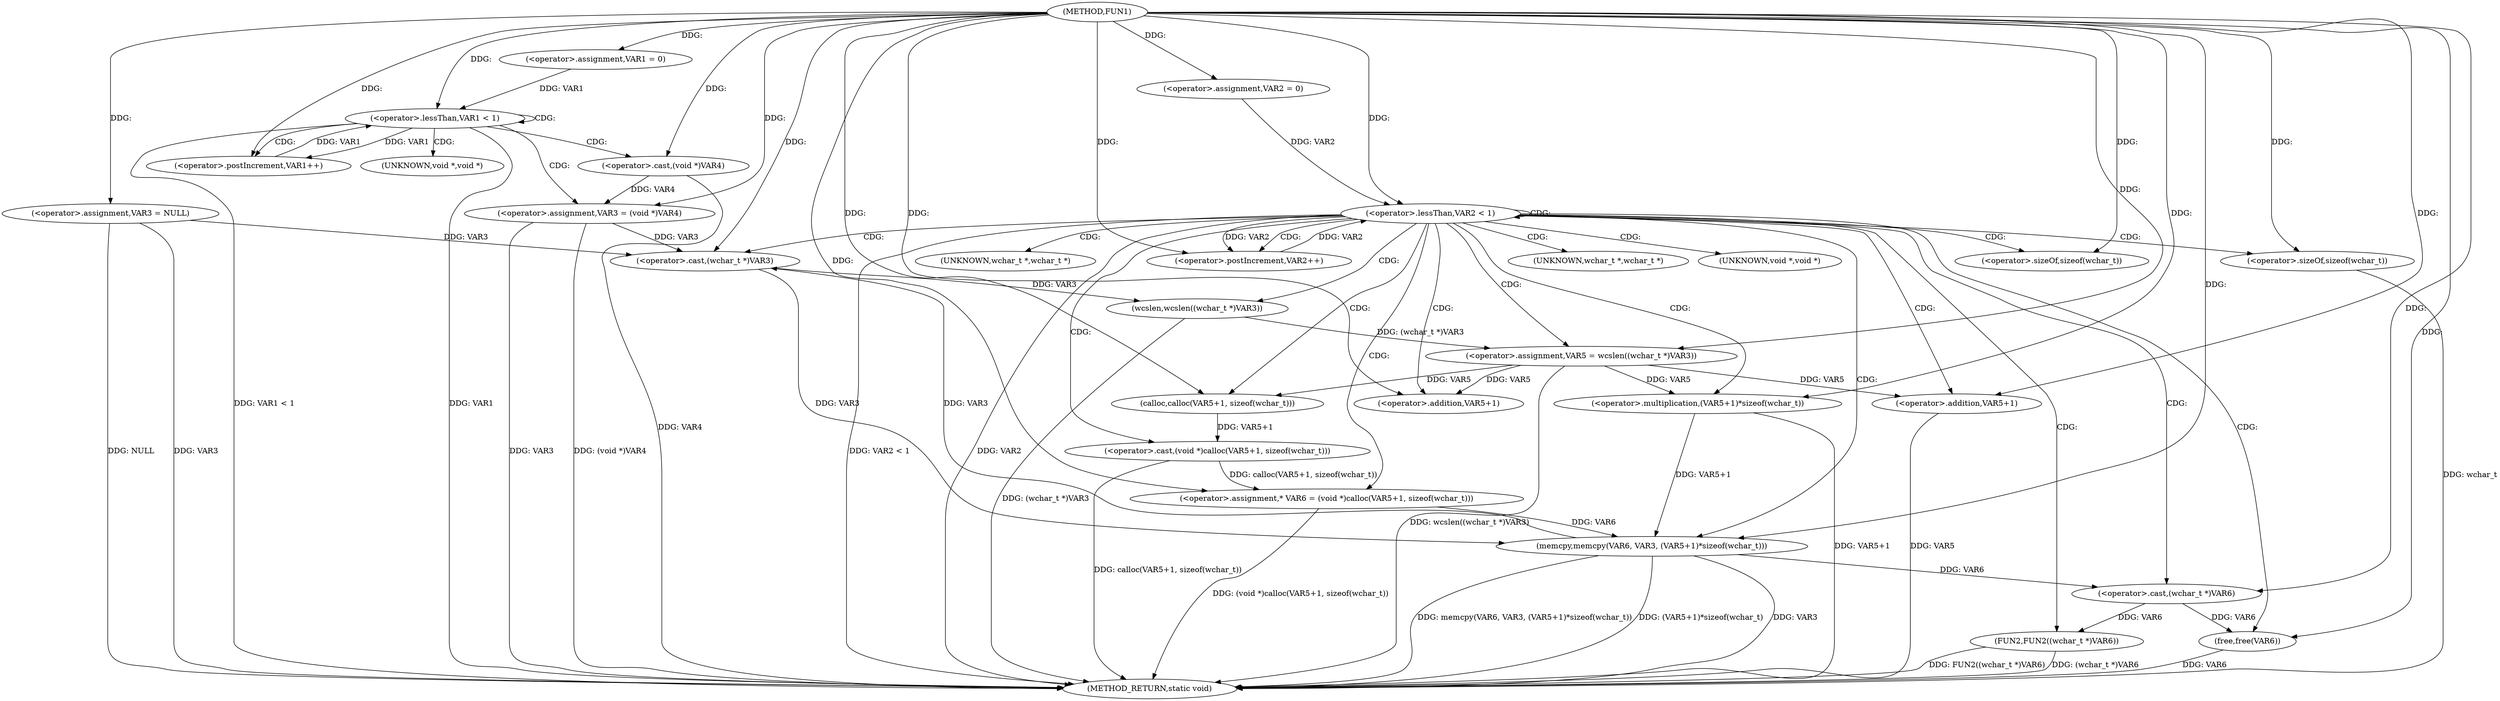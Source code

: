 digraph FUN1 {  
"1000100" [label = "(METHOD,FUN1)" ]
"1000167" [label = "(METHOD_RETURN,static void)" ]
"1000105" [label = "(<operator>.assignment,VAR3 = NULL)" ]
"1000109" [label = "(<operator>.assignment,VAR1 = 0)" ]
"1000112" [label = "(<operator>.lessThan,VAR1 < 1)" ]
"1000115" [label = "(<operator>.postIncrement,VAR1++)" ]
"1000118" [label = "(<operator>.assignment,VAR3 = (void *)VAR4)" ]
"1000120" [label = "(<operator>.cast,(void *)VAR4)" ]
"1000124" [label = "(<operator>.assignment,VAR2 = 0)" ]
"1000127" [label = "(<operator>.lessThan,VAR2 < 1)" ]
"1000130" [label = "(<operator>.postIncrement,VAR2++)" ]
"1000135" [label = "(<operator>.assignment,VAR5 = wcslen((wchar_t *)VAR3))" ]
"1000137" [label = "(wcslen,wcslen((wchar_t *)VAR3))" ]
"1000138" [label = "(<operator>.cast,(wchar_t *)VAR3)" ]
"1000142" [label = "(<operator>.assignment,* VAR6 = (void *)calloc(VAR5+1, sizeof(wchar_t)))" ]
"1000144" [label = "(<operator>.cast,(void *)calloc(VAR5+1, sizeof(wchar_t)))" ]
"1000146" [label = "(calloc,calloc(VAR5+1, sizeof(wchar_t)))" ]
"1000147" [label = "(<operator>.addition,VAR5+1)" ]
"1000150" [label = "(<operator>.sizeOf,sizeof(wchar_t))" ]
"1000152" [label = "(memcpy,memcpy(VAR6, VAR3, (VAR5+1)*sizeof(wchar_t)))" ]
"1000155" [label = "(<operator>.multiplication,(VAR5+1)*sizeof(wchar_t))" ]
"1000156" [label = "(<operator>.addition,VAR5+1)" ]
"1000159" [label = "(<operator>.sizeOf,sizeof(wchar_t))" ]
"1000161" [label = "(FUN2,FUN2((wchar_t *)VAR6))" ]
"1000162" [label = "(<operator>.cast,(wchar_t *)VAR6)" ]
"1000165" [label = "(free,free(VAR6))" ]
"1000121" [label = "(UNKNOWN,void *,void *)" ]
"1000139" [label = "(UNKNOWN,wchar_t *,wchar_t *)" ]
"1000145" [label = "(UNKNOWN,void *,void *)" ]
"1000163" [label = "(UNKNOWN,wchar_t *,wchar_t *)" ]
  "1000105" -> "1000167"  [ label = "DDG: NULL"] 
  "1000156" -> "1000167"  [ label = "DDG: VAR5"] 
  "1000159" -> "1000167"  [ label = "DDG: wchar_t"] 
  "1000127" -> "1000167"  [ label = "DDG: VAR2 < 1"] 
  "1000112" -> "1000167"  [ label = "DDG: VAR1 < 1"] 
  "1000152" -> "1000167"  [ label = "DDG: VAR3"] 
  "1000120" -> "1000167"  [ label = "DDG: VAR4"] 
  "1000118" -> "1000167"  [ label = "DDG: VAR3"] 
  "1000161" -> "1000167"  [ label = "DDG: FUN2((wchar_t *)VAR6)"] 
  "1000165" -> "1000167"  [ label = "DDG: VAR6"] 
  "1000152" -> "1000167"  [ label = "DDG: memcpy(VAR6, VAR3, (VAR5+1)*sizeof(wchar_t))"] 
  "1000152" -> "1000167"  [ label = "DDG: (VAR5+1)*sizeof(wchar_t)"] 
  "1000142" -> "1000167"  [ label = "DDG: (void *)calloc(VAR5+1, sizeof(wchar_t))"] 
  "1000112" -> "1000167"  [ label = "DDG: VAR1"] 
  "1000118" -> "1000167"  [ label = "DDG: (void *)VAR4"] 
  "1000137" -> "1000167"  [ label = "DDG: (wchar_t *)VAR3"] 
  "1000127" -> "1000167"  [ label = "DDG: VAR2"] 
  "1000155" -> "1000167"  [ label = "DDG: VAR5+1"] 
  "1000161" -> "1000167"  [ label = "DDG: (wchar_t *)VAR6"] 
  "1000144" -> "1000167"  [ label = "DDG: calloc(VAR5+1, sizeof(wchar_t))"] 
  "1000135" -> "1000167"  [ label = "DDG: wcslen((wchar_t *)VAR3)"] 
  "1000105" -> "1000167"  [ label = "DDG: VAR3"] 
  "1000100" -> "1000105"  [ label = "DDG: "] 
  "1000100" -> "1000109"  [ label = "DDG: "] 
  "1000109" -> "1000112"  [ label = "DDG: VAR1"] 
  "1000115" -> "1000112"  [ label = "DDG: VAR1"] 
  "1000100" -> "1000112"  [ label = "DDG: "] 
  "1000112" -> "1000115"  [ label = "DDG: VAR1"] 
  "1000100" -> "1000115"  [ label = "DDG: "] 
  "1000120" -> "1000118"  [ label = "DDG: VAR4"] 
  "1000100" -> "1000118"  [ label = "DDG: "] 
  "1000100" -> "1000120"  [ label = "DDG: "] 
  "1000100" -> "1000124"  [ label = "DDG: "] 
  "1000124" -> "1000127"  [ label = "DDG: VAR2"] 
  "1000130" -> "1000127"  [ label = "DDG: VAR2"] 
  "1000100" -> "1000127"  [ label = "DDG: "] 
  "1000127" -> "1000130"  [ label = "DDG: VAR2"] 
  "1000100" -> "1000130"  [ label = "DDG: "] 
  "1000137" -> "1000135"  [ label = "DDG: (wchar_t *)VAR3"] 
  "1000100" -> "1000135"  [ label = "DDG: "] 
  "1000138" -> "1000137"  [ label = "DDG: VAR3"] 
  "1000152" -> "1000138"  [ label = "DDG: VAR3"] 
  "1000118" -> "1000138"  [ label = "DDG: VAR3"] 
  "1000105" -> "1000138"  [ label = "DDG: VAR3"] 
  "1000100" -> "1000138"  [ label = "DDG: "] 
  "1000144" -> "1000142"  [ label = "DDG: calloc(VAR5+1, sizeof(wchar_t))"] 
  "1000100" -> "1000142"  [ label = "DDG: "] 
  "1000146" -> "1000144"  [ label = "DDG: VAR5+1"] 
  "1000135" -> "1000146"  [ label = "DDG: VAR5"] 
  "1000100" -> "1000146"  [ label = "DDG: "] 
  "1000135" -> "1000147"  [ label = "DDG: VAR5"] 
  "1000100" -> "1000147"  [ label = "DDG: "] 
  "1000100" -> "1000150"  [ label = "DDG: "] 
  "1000142" -> "1000152"  [ label = "DDG: VAR6"] 
  "1000100" -> "1000152"  [ label = "DDG: "] 
  "1000138" -> "1000152"  [ label = "DDG: VAR3"] 
  "1000155" -> "1000152"  [ label = "DDG: VAR5+1"] 
  "1000100" -> "1000155"  [ label = "DDG: "] 
  "1000135" -> "1000155"  [ label = "DDG: VAR5"] 
  "1000100" -> "1000156"  [ label = "DDG: "] 
  "1000135" -> "1000156"  [ label = "DDG: VAR5"] 
  "1000100" -> "1000159"  [ label = "DDG: "] 
  "1000162" -> "1000161"  [ label = "DDG: VAR6"] 
  "1000152" -> "1000162"  [ label = "DDG: VAR6"] 
  "1000100" -> "1000162"  [ label = "DDG: "] 
  "1000162" -> "1000165"  [ label = "DDG: VAR6"] 
  "1000100" -> "1000165"  [ label = "DDG: "] 
  "1000112" -> "1000112"  [ label = "CDG: "] 
  "1000112" -> "1000121"  [ label = "CDG: "] 
  "1000112" -> "1000120"  [ label = "CDG: "] 
  "1000112" -> "1000115"  [ label = "CDG: "] 
  "1000112" -> "1000118"  [ label = "CDG: "] 
  "1000127" -> "1000163"  [ label = "CDG: "] 
  "1000127" -> "1000159"  [ label = "CDG: "] 
  "1000127" -> "1000127"  [ label = "CDG: "] 
  "1000127" -> "1000142"  [ label = "CDG: "] 
  "1000127" -> "1000155"  [ label = "CDG: "] 
  "1000127" -> "1000137"  [ label = "CDG: "] 
  "1000127" -> "1000156"  [ label = "CDG: "] 
  "1000127" -> "1000161"  [ label = "CDG: "] 
  "1000127" -> "1000147"  [ label = "CDG: "] 
  "1000127" -> "1000145"  [ label = "CDG: "] 
  "1000127" -> "1000152"  [ label = "CDG: "] 
  "1000127" -> "1000130"  [ label = "CDG: "] 
  "1000127" -> "1000150"  [ label = "CDG: "] 
  "1000127" -> "1000139"  [ label = "CDG: "] 
  "1000127" -> "1000135"  [ label = "CDG: "] 
  "1000127" -> "1000146"  [ label = "CDG: "] 
  "1000127" -> "1000162"  [ label = "CDG: "] 
  "1000127" -> "1000144"  [ label = "CDG: "] 
  "1000127" -> "1000165"  [ label = "CDG: "] 
  "1000127" -> "1000138"  [ label = "CDG: "] 
}
